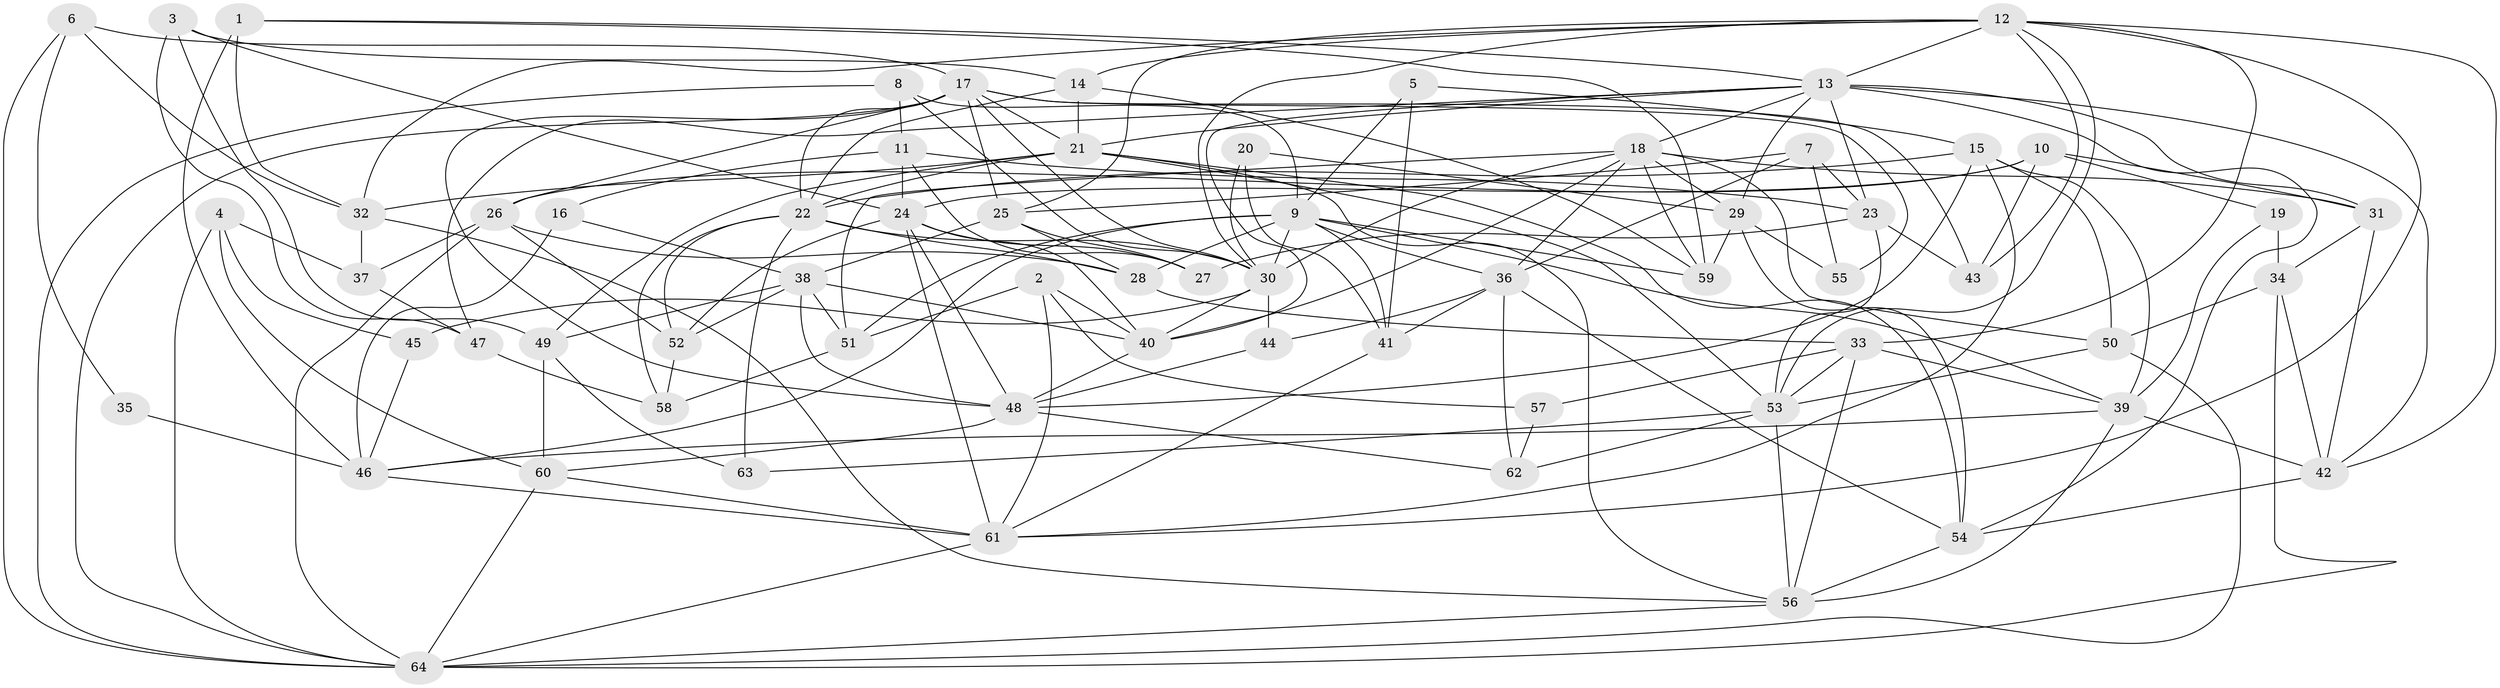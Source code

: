 // original degree distribution, {5: 0.1953125, 2: 0.1875, 4: 0.2421875, 6: 0.109375, 3: 0.21875, 8: 0.0234375, 9: 0.0078125, 7: 0.015625}
// Generated by graph-tools (version 1.1) at 2025/02/03/09/25 03:02:14]
// undirected, 64 vertices, 181 edges
graph export_dot {
graph [start="1"]
  node [color=gray90,style=filled];
  1;
  2;
  3;
  4;
  5;
  6;
  7;
  8;
  9;
  10;
  11;
  12;
  13;
  14;
  15;
  16;
  17;
  18;
  19;
  20;
  21;
  22;
  23;
  24;
  25;
  26;
  27;
  28;
  29;
  30;
  31;
  32;
  33;
  34;
  35;
  36;
  37;
  38;
  39;
  40;
  41;
  42;
  43;
  44;
  45;
  46;
  47;
  48;
  49;
  50;
  51;
  52;
  53;
  54;
  55;
  56;
  57;
  58;
  59;
  60;
  61;
  62;
  63;
  64;
  1 -- 13 [weight=1.0];
  1 -- 32 [weight=1.0];
  1 -- 46 [weight=2.0];
  1 -- 59 [weight=1.0];
  2 -- 40 [weight=1.0];
  2 -- 51 [weight=1.0];
  2 -- 57 [weight=1.0];
  2 -- 61 [weight=1.0];
  3 -- 14 [weight=1.0];
  3 -- 24 [weight=1.0];
  3 -- 47 [weight=1.0];
  3 -- 49 [weight=1.0];
  4 -- 37 [weight=1.0];
  4 -- 45 [weight=1.0];
  4 -- 60 [weight=1.0];
  4 -- 64 [weight=1.0];
  5 -- 9 [weight=1.0];
  5 -- 15 [weight=1.0];
  5 -- 41 [weight=1.0];
  6 -- 17 [weight=1.0];
  6 -- 32 [weight=1.0];
  6 -- 35 [weight=1.0];
  6 -- 64 [weight=1.0];
  7 -- 23 [weight=2.0];
  7 -- 25 [weight=1.0];
  7 -- 36 [weight=1.0];
  7 -- 55 [weight=1.0];
  8 -- 9 [weight=1.0];
  8 -- 11 [weight=1.0];
  8 -- 30 [weight=1.0];
  8 -- 64 [weight=1.0];
  9 -- 28 [weight=1.0];
  9 -- 30 [weight=1.0];
  9 -- 36 [weight=1.0];
  9 -- 39 [weight=1.0];
  9 -- 41 [weight=1.0];
  9 -- 46 [weight=1.0];
  9 -- 51 [weight=1.0];
  9 -- 59 [weight=1.0];
  10 -- 19 [weight=1.0];
  10 -- 24 [weight=1.0];
  10 -- 26 [weight=1.0];
  10 -- 31 [weight=1.0];
  10 -- 43 [weight=1.0];
  11 -- 16 [weight=1.0];
  11 -- 23 [weight=1.0];
  11 -- 24 [weight=1.0];
  11 -- 27 [weight=1.0];
  12 -- 13 [weight=1.0];
  12 -- 14 [weight=1.0];
  12 -- 25 [weight=1.0];
  12 -- 30 [weight=1.0];
  12 -- 32 [weight=1.0];
  12 -- 33 [weight=1.0];
  12 -- 42 [weight=1.0];
  12 -- 43 [weight=1.0];
  12 -- 53 [weight=1.0];
  12 -- 61 [weight=1.0];
  13 -- 18 [weight=1.0];
  13 -- 21 [weight=1.0];
  13 -- 23 [weight=1.0];
  13 -- 29 [weight=1.0];
  13 -- 31 [weight=2.0];
  13 -- 40 [weight=1.0];
  13 -- 42 [weight=1.0];
  13 -- 47 [weight=1.0];
  13 -- 54 [weight=1.0];
  14 -- 21 [weight=1.0];
  14 -- 22 [weight=1.0];
  14 -- 59 [weight=1.0];
  15 -- 22 [weight=2.0];
  15 -- 39 [weight=2.0];
  15 -- 48 [weight=1.0];
  15 -- 50 [weight=1.0];
  15 -- 61 [weight=1.0];
  16 -- 38 [weight=1.0];
  16 -- 46 [weight=1.0];
  17 -- 21 [weight=1.0];
  17 -- 22 [weight=1.0];
  17 -- 25 [weight=1.0];
  17 -- 26 [weight=1.0];
  17 -- 30 [weight=1.0];
  17 -- 43 [weight=1.0];
  17 -- 48 [weight=1.0];
  17 -- 55 [weight=1.0];
  17 -- 64 [weight=1.0];
  18 -- 29 [weight=1.0];
  18 -- 30 [weight=1.0];
  18 -- 31 [weight=1.0];
  18 -- 36 [weight=1.0];
  18 -- 40 [weight=1.0];
  18 -- 50 [weight=1.0];
  18 -- 51 [weight=1.0];
  18 -- 59 [weight=1.0];
  19 -- 34 [weight=1.0];
  19 -- 39 [weight=1.0];
  20 -- 29 [weight=2.0];
  20 -- 30 [weight=1.0];
  20 -- 41 [weight=1.0];
  21 -- 22 [weight=1.0];
  21 -- 32 [weight=2.0];
  21 -- 49 [weight=1.0];
  21 -- 53 [weight=1.0];
  21 -- 54 [weight=1.0];
  21 -- 56 [weight=1.0];
  22 -- 28 [weight=1.0];
  22 -- 30 [weight=1.0];
  22 -- 52 [weight=1.0];
  22 -- 58 [weight=1.0];
  22 -- 63 [weight=1.0];
  23 -- 27 [weight=1.0];
  23 -- 43 [weight=1.0];
  23 -- 53 [weight=1.0];
  24 -- 27 [weight=1.0];
  24 -- 40 [weight=1.0];
  24 -- 48 [weight=1.0];
  24 -- 52 [weight=1.0];
  24 -- 61 [weight=1.0];
  25 -- 27 [weight=1.0];
  25 -- 28 [weight=1.0];
  25 -- 38 [weight=1.0];
  26 -- 28 [weight=1.0];
  26 -- 37 [weight=1.0];
  26 -- 52 [weight=1.0];
  26 -- 64 [weight=1.0];
  28 -- 33 [weight=1.0];
  29 -- 54 [weight=1.0];
  29 -- 55 [weight=1.0];
  29 -- 59 [weight=1.0];
  30 -- 40 [weight=1.0];
  30 -- 44 [weight=1.0];
  30 -- 45 [weight=2.0];
  31 -- 34 [weight=1.0];
  31 -- 42 [weight=1.0];
  32 -- 37 [weight=1.0];
  32 -- 56 [weight=1.0];
  33 -- 39 [weight=1.0];
  33 -- 53 [weight=1.0];
  33 -- 56 [weight=1.0];
  33 -- 57 [weight=1.0];
  34 -- 42 [weight=1.0];
  34 -- 50 [weight=1.0];
  34 -- 64 [weight=1.0];
  35 -- 46 [weight=2.0];
  36 -- 41 [weight=1.0];
  36 -- 44 [weight=1.0];
  36 -- 54 [weight=1.0];
  36 -- 62 [weight=1.0];
  37 -- 47 [weight=1.0];
  38 -- 40 [weight=1.0];
  38 -- 48 [weight=1.0];
  38 -- 49 [weight=1.0];
  38 -- 51 [weight=1.0];
  38 -- 52 [weight=1.0];
  39 -- 42 [weight=2.0];
  39 -- 46 [weight=1.0];
  39 -- 56 [weight=1.0];
  40 -- 48 [weight=1.0];
  41 -- 61 [weight=1.0];
  42 -- 54 [weight=1.0];
  44 -- 48 [weight=1.0];
  45 -- 46 [weight=1.0];
  46 -- 61 [weight=1.0];
  47 -- 58 [weight=1.0];
  48 -- 60 [weight=1.0];
  48 -- 62 [weight=1.0];
  49 -- 60 [weight=1.0];
  49 -- 63 [weight=1.0];
  50 -- 53 [weight=1.0];
  50 -- 64 [weight=1.0];
  51 -- 58 [weight=1.0];
  52 -- 58 [weight=1.0];
  53 -- 56 [weight=1.0];
  53 -- 62 [weight=1.0];
  53 -- 63 [weight=1.0];
  54 -- 56 [weight=1.0];
  56 -- 64 [weight=1.0];
  57 -- 62 [weight=1.0];
  60 -- 61 [weight=1.0];
  60 -- 64 [weight=1.0];
  61 -- 64 [weight=1.0];
}
